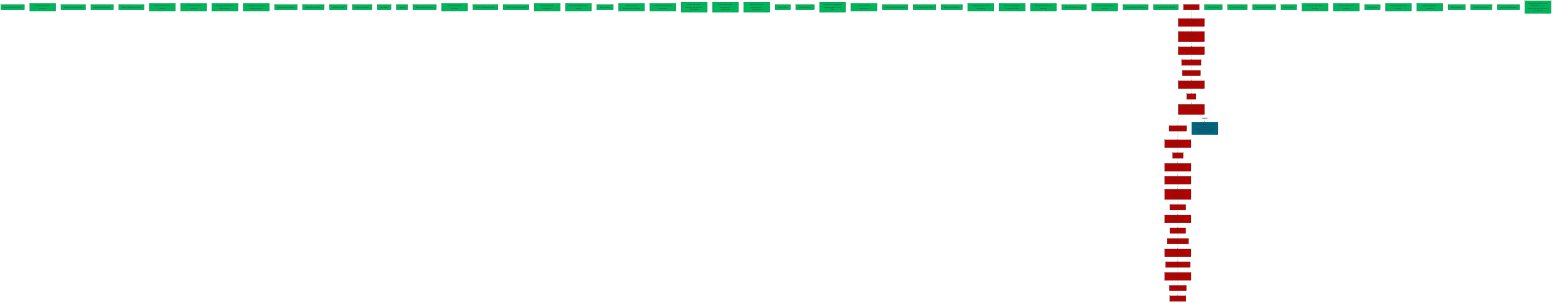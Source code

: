 graph TD
    Accommodation["Accommodation"]
    Accommodation_Receiveadmissionletter["Receive admission letter"]
    Accommodation_Registerforstudentresidence["Register for student residence"]
    Acquireresidencepermitforstudypurposesinsteadofvisa["Acquire residence permit for study purposes instead of visa"]
    Acquireresidencepermitforstudypurposesinsteadofvisa_Applyforresidencepermit["Apply for residence permit"]
    Applicationandadmissionprocedures["Application and admission procedures"]
    Applicationandadmissionprocedures_ApplicationSubmission["Application Submission"]
    Applicationandadmissionprocedures_WaitforapplicationReview["Wait for application Review"]
    Arrival["Arrival"]
    Bankaccount["Bank account"]
    Bankaccount_OpenaGermanbankaccount["Open a German bank account"]
    Deregistration["Deregistration"]
    Deregistration_CloseGermanbankaccount["Close German bank account"]
    Deregistration_DeregisterfromCitizensOfficeDresden["Deregister from Citizens' Office Dresden"]
    Deregistration_DeregisterfromGermanHealthInsurance["Deregister from German Health Insurance"]
    Deregistration_Returnborrowedbooks["Return borrowed books"]
    Examinations["Examinations"]
    Examinations_DeregisterfromExam["Deregister from Exam"]
    Examinations_GetExamDates["Get Exam Dates"]
    Examinations_RegisterforExams["Register for Exams"]
    Examinations_TakeExam["Take Exam"]
    Exmatriculation["Exmatriculation"]
    Exmatriculation_Nothing["Nothing"]
    HealthInsurance["Health Insurance"]
    HealthInsurance_ObtainHealthInsurance["Obtain Health Insurance"]
    Languagecourses["Language courses"]
    Languagecourses_AttendInformationSessions["Attend Information Sessions"]
    Languagecourses_EnrollinLanguageCourse["Enroll in Language Course"]
    LearningAgreementstudyscheduleCourseselection["Learning Agreement / study schedule / Course selection"]
    LearningAgreementstudyscheduleCourseselection_CreateLearningAgreement["Create Learning Agreement"]
    LearningAgreementstudyscheduleCourseselection_Receiveapprovalconfirmation["Receive approval confirmation"]
    LearningAgreementstudyscheduleCourseselection_ResearchEnglishtaughtcourses["Research English taught courses"]
    LearningAgreementstudyscheduleCourseselection_Selectcourses["Select courses"]
    LearningAgreementstudyscheduleCourseselection_SubmitLearningAgreementforapproval["Submit Learning Agreement for approval"]
    ProlongationofmatriculationatHTWD["Prolongation of matriculation at HTWD"]
    ProlongationofmatriculationatHTWD_CompleteanewLearningAgreement["Complete a new Learning Agreement"]
    ProlongationofmatriculationatHTWD_ConferwithhomeuniversityandAcademicCoordinator["Confer with home university and Academic Coordinator"]
    ProlongationofmatriculationatHTWD_Handinthesignedprolongationofmatriculation["Hand in the signed prolongation of matriculation"]
    ProlongationofmatriculationatHTWD_Obtaintheformforprolongationofmatriculation["Obtain the form for prolongation of matriculation"]
    ProlongationofmatriculationatHTWD_Signtheform["Sign the form"]
    Prolongationofstudyvisa["Prolongation of study visa"]
    Prolongationofstudyvisa_Extendstudyvisa["Extend study visa"]
    Prolongationofstudyvisa_Scheduleanappointmentforprolongationofstudyvisa["Schedule an appointment for prolongation of study visa"]
    RegistrationattheCitizensOfficeDresden["Registration at the Citizens’ Office Dresden"]
    RegistrationattheCitizensOfficeDresden_Makeanonlineappointment["Make an online appointment"]
    RegistrationattheCitizensOfficeDresden_Submitrequireddocuments["Submit required documents"]
    RegistrationattheCitizensOfficeDresden_VisittheCitizensOffice["Visit the Citizens' Office"]
    RegistrationattheImmigrationOfficeAusländerbehörde["Registration at the Immigration Office (Ausländerbehörde)"]
    RegistrationattheImmigrationOfficeAusländerbehörde_Makeanappointment["Make an appointment"]
    RegistrationattheImmigrationOfficeAusländerbehörde_Submitapplicationanddocuments["Submit application and documents"]
    RegistrationattheImmigrationOfficeAusländerbehörde_WaitforprocessingofImmigrationOffice["Wait for processing of Immigration Office"]
    Reregistrationforthenextsemester["Re-registration for the next semester"]
    Reregistrationforthenextsemester_Reregisterforthenextsemester["Re-register for the next semester"]
    Residencepermitforstudypurposes["Residence permit for study purposes<br/>(Official residence permit for study purposes)"]
    Residencepermitforstudypurposestoapplyforvisa["Residence permit for study purposes to apply for visa"]
    Residencepermitforstudypurposestoapplyforvisa_Applyforresidencepermit["Apply for residence permit"]
    Residencepermitforstudypurposestoapplyforvisa_Waitforresidencepermitapproval["Wait for residence permit approval"]
    Semestercontributionlivingexpenses["Semester contribution / living expenses"]
    Semestercontributionlivingexpenses_PaySemesterContribution["Pay Semester Contribution"]
    SemesterdatesAcademiccalendar["Semester dates / Academic calendar"]
    SemesterdatesAcademiccalendar_CheckAcademicCalendar["Check Academic Calendar"]
    Start["Start Process"]
    Timetablestartofthelectureperiod["Timetable / start of the lecture period"]
    Timetablestartofthelectureperiod_CheckTimetable["Check Timetable"]
    Timetablestartofthelectureperiod_EnterCourseCode["Enter Course Code"]
    Timetablestartofthelectureperiod_GetIndividualTimetable["Get Individual Timetable"]
    Timetablestartofthelectureperiod_PlanLectures["Plan Lectures"]
    TranscriptofRecords["Transcript of Records"]
    TranscriptofRecords_RequestTranscriptofRecords["Request Transcript of Records"]
    TranscriptofRecords_Waitforgradestobereported["Wait for grades to be reported"]
    Visa["Visa"]
    Visa_Applyforvisa["Apply for visa"]
    Visa_Arrangeinsuranceandpermits["Arrange insurance and permits"]
    Visa_Checkimmigrationformalities["Check immigration formalities"]
    Visa_Obtainpassport["Obtain passport"]
    Visa_Waitforvisaapproval["Wait for visa approval"]
    WelcomeWeekandBuddyProgramme["Welcome Week and Buddy Programme"]
    WelcomeWeekandBuddyProgramme_EnrollatHTWDresden["Enroll at HTW Dresden"]
    WelcomeWeekandBuddyProgramme_Informationsessionontheorganisationofyourstudiesandtheselectionofyourcourses["Information session on the organisation of your studies and the selection of your courses"]
    Start --> Applicationandadmissionprocedures
    Applicationandadmissionprocedures --> LearningAgreementstudyscheduleCourseselection
    LearningAgreementstudyscheduleCourseselection --> SemesterdatesAcademiccalendar
    SemesterdatesAcademiccalendar --> Languagecourses
    Languagecourses --> HealthInsurance
    HealthInsurance --> Residencepermitforstudypurposestoapplyforvisa
    Residencepermitforstudypurposestoapplyforvisa --> Visa
    Acquireresidencepermitforstudypurposesinsteadofvisa -->|enables| Residencepermitforstudypurposes
    Visa --> Acquireresidencepermitforstudypurposesinsteadofvisa
    Acquireresidencepermitforstudypurposesinsteadofvisa --> Accommodation
    Accommodation --> Semestercontributionlivingexpenses
    Semestercontributionlivingexpenses --> Arrival
    Arrival --> WelcomeWeekandBuddyProgramme
    WelcomeWeekandBuddyProgramme --> RegistrationattheCitizensOfficeDresden
    RegistrationattheCitizensOfficeDresden --> RegistrationattheImmigrationOfficeAusländerbehörde
    RegistrationattheImmigrationOfficeAusländerbehörde --> Bankaccount
    Bankaccount --> Timetablestartofthelectureperiod
    Timetablestartofthelectureperiod --> Examinations
    Examinations --> TranscriptofRecords
    TranscriptofRecords --> ProlongationofmatriculationatHTWD
    ProlongationofmatriculationatHTWD --> Prolongationofstudyvisa
    Prolongationofstudyvisa --> Reregistrationforthenextsemester
    Reregistrationforthenextsemester --> Exmatriculation
    Exmatriculation --> Deregistration
    %% Styling
    classDef process fill:#b40200,stroke:#333,stroke-width:2px
    classDef document fill:#006680,stroke:#333,stroke-width:1px
    classDef step fill:#00b45c,stroke:#333,stroke-width:1px
    class Accommodation,Exmatriculation,Acquireresidencepermitforstudypurposesinsteadofvisa,SemesterdatesAcademiccalendar,Semestercontributionlivingexpenses,Start,Prolongationofstudyvisa,WelcomeWeekandBuddyProgramme,Visa,Timetablestartofthelectureperiod,Deregistration,Reregistrationforthenextsemester,Languagecourses,Examinations,ProlongationofmatriculationatHTWD,Arrival,HealthInsurance,Residencepermitforstudypurposes,Bankaccount,RegistrationattheCitizensOfficeDresden,Applicationandadmissionprocedures,LearningAgreementstudyscheduleCourseselection,Residencepermitforstudypurposestoapplyforvisa,RegistrationattheImmigrationOfficeAusländerbehörde,TranscriptofRecords process
    class Residencepermitforstudypurposes document
    class LearningAgreementstudyscheduleCourseselection_Selectcourses,Visa_Waitforvisaapproval,Examinations_RegisterforExams,LearningAgreementstudyscheduleCourseselection_CreateLearningAgreement,ProlongationofmatriculationatHTWD_Handinthesignedprolongationofmatriculation,Deregistration_Returnborrowedbooks,LearningAgreementstudyscheduleCourseselection_SubmitLearningAgreementforapproval,Deregistration_CloseGermanbankaccount,Visa_Obtainpassport,WelcomeWeekandBuddyProgramme_EnrollatHTWDresden,SemesterdatesAcademiccalendar_CheckAcademicCalendar,Examinations_DeregisterfromExam,Residencepermitforstudypurposestoapplyforvisa_Applyforresidencepermit,RegistrationattheCitizensOfficeDresden_Makeanonlineappointment,HealthInsurance_ObtainHealthInsurance,TranscriptofRecords_RequestTranscriptofRecords,Timetablestartofthelectureperiod_CheckTimetable,Prolongationofstudyvisa_Extendstudyvisa,LearningAgreementstudyscheduleCourseselection_ResearchEnglishtaughtcourses,Prolongationofstudyvisa_Scheduleanappointmentforprolongationofstudyvisa,LearningAgreementstudyscheduleCourseselection_Receiveapprovalconfirmation,ProlongationofmatriculationatHTWD_ConferwithhomeuniversityandAcademicCoordinator,Visa_Applyforvisa,Languagecourses_AttendInformationSessions,ProlongationofmatriculationatHTWD_CompleteanewLearningAgreement,Timetablestartofthelectureperiod_EnterCourseCode,Accommodation_Registerforstudentresidence,ProlongationofmatriculationatHTWD_Obtaintheformforprolongationofmatriculation,Bankaccount_OpenaGermanbankaccount,Visa_Arrangeinsuranceandpermits,Timetablestartofthelectureperiod_GetIndividualTimetable,ProlongationofmatriculationatHTWD_Signtheform,Deregistration_DeregisterfromGermanHealthInsurance,Applicationandadmissionprocedures_WaitforapplicationReview,Examinations_TakeExam,RegistrationattheImmigrationOfficeAusländerbehörde_Submitapplicationanddocuments,Semestercontributionlivingexpenses_PaySemesterContribution,Visa_Checkimmigrationformalities,Languagecourses_EnrollinLanguageCourse,Deregistration_DeregisterfromCitizensOfficeDresden,Examinations_GetExamDates,TranscriptofRecords_Waitforgradestobereported,Applicationandadmissionprocedures_ApplicationSubmission,Reregistrationforthenextsemester_Reregisterforthenextsemester,Exmatriculation_Nothing,Timetablestartofthelectureperiod_PlanLectures,RegistrationattheCitizensOfficeDresden_Submitrequireddocuments,WelcomeWeekandBuddyProgramme_Informationsessionontheorganisationofyourstudiesandtheselectionofyourcourses,RegistrationattheImmigrationOfficeAusländerbehörde_Makeanappointment,Accommodation_Receiveadmissionletter,RegistrationattheCitizensOfficeDresden_VisittheCitizensOffice,RegistrationattheImmigrationOfficeAusländerbehörde_WaitforprocessingofImmigrationOffice,Residencepermitforstudypurposestoapplyforvisa_Waitforresidencepermitapproval,Acquireresidencepermitforstudypurposesinsteadofvisa_Applyforresidencepermit step